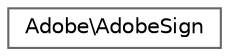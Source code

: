 digraph "Graphical Class Hierarchy"
{
 // LATEX_PDF_SIZE
  bgcolor="transparent";
  edge [fontname=Helvetica,fontsize=10,labelfontname=Helvetica,labelfontsize=10];
  node [fontname=Helvetica,fontsize=10,shape=box,height=0.2,width=0.4];
  rankdir="LR";
  Node0 [id="Node000000",label="Adobe\\AdobeSign",height=0.2,width=0.4,color="grey40", fillcolor="white", style="filled",URL="$classAdobe_1_1AdobeSign.html",tooltip=" "];
}
